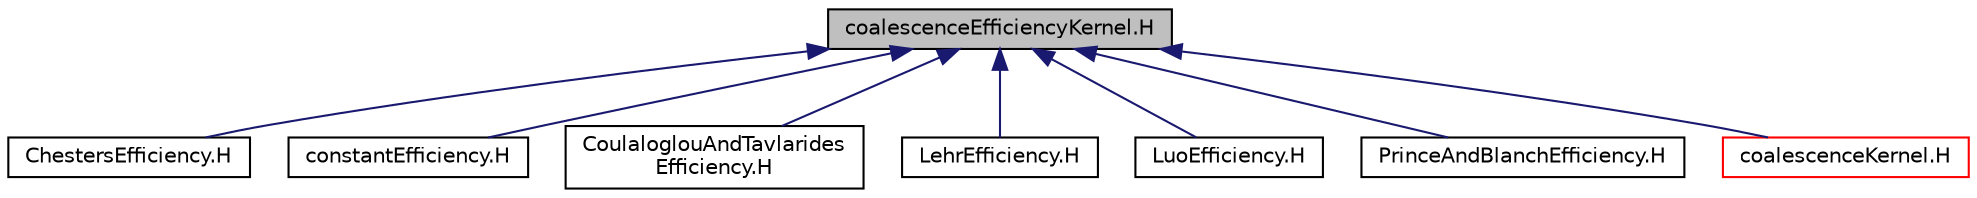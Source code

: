 digraph "coalescenceEfficiencyKernel.H"
{
  bgcolor="transparent";
  edge [fontname="Helvetica",fontsize="10",labelfontname="Helvetica",labelfontsize="10"];
  node [fontname="Helvetica",fontsize="10",shape=record];
  Node6 [label="coalescenceEfficiencyKernel.H",height=0.2,width=0.4,color="black", fillcolor="grey75", style="filled", fontcolor="black"];
  Node6 -> Node7 [dir="back",color="midnightblue",fontsize="10",style="solid",fontname="Helvetica"];
  Node7 [label="ChestersEfficiency.H",height=0.2,width=0.4,color="black",URL="$a00950.html"];
  Node6 -> Node8 [dir="back",color="midnightblue",fontsize="10",style="solid",fontname="Helvetica"];
  Node8 [label="constantEfficiency.H",height=0.2,width=0.4,color="black",URL="$a00965.html"];
  Node6 -> Node9 [dir="back",color="midnightblue",fontsize="10",style="solid",fontname="Helvetica"];
  Node9 [label="CoulaloglouAndTavlarides\lEfficiency.H",height=0.2,width=0.4,color="black",URL="$a00971.html"];
  Node6 -> Node10 [dir="back",color="midnightblue",fontsize="10",style="solid",fontname="Helvetica"];
  Node10 [label="LehrEfficiency.H",height=0.2,width=0.4,color="black",URL="$a00977.html"];
  Node6 -> Node11 [dir="back",color="midnightblue",fontsize="10",style="solid",fontname="Helvetica"];
  Node11 [label="LuoEfficiency.H",height=0.2,width=0.4,color="black",URL="$a00983.html"];
  Node6 -> Node12 [dir="back",color="midnightblue",fontsize="10",style="solid",fontname="Helvetica"];
  Node12 [label="PrinceAndBlanchEfficiency.H",height=0.2,width=0.4,color="black",URL="$a00989.html"];
  Node6 -> Node13 [dir="back",color="midnightblue",fontsize="10",style="solid",fontname="Helvetica"];
  Node13 [label="coalescenceKernel.H",height=0.2,width=0.4,color="red",URL="$a01022.html"];
}
